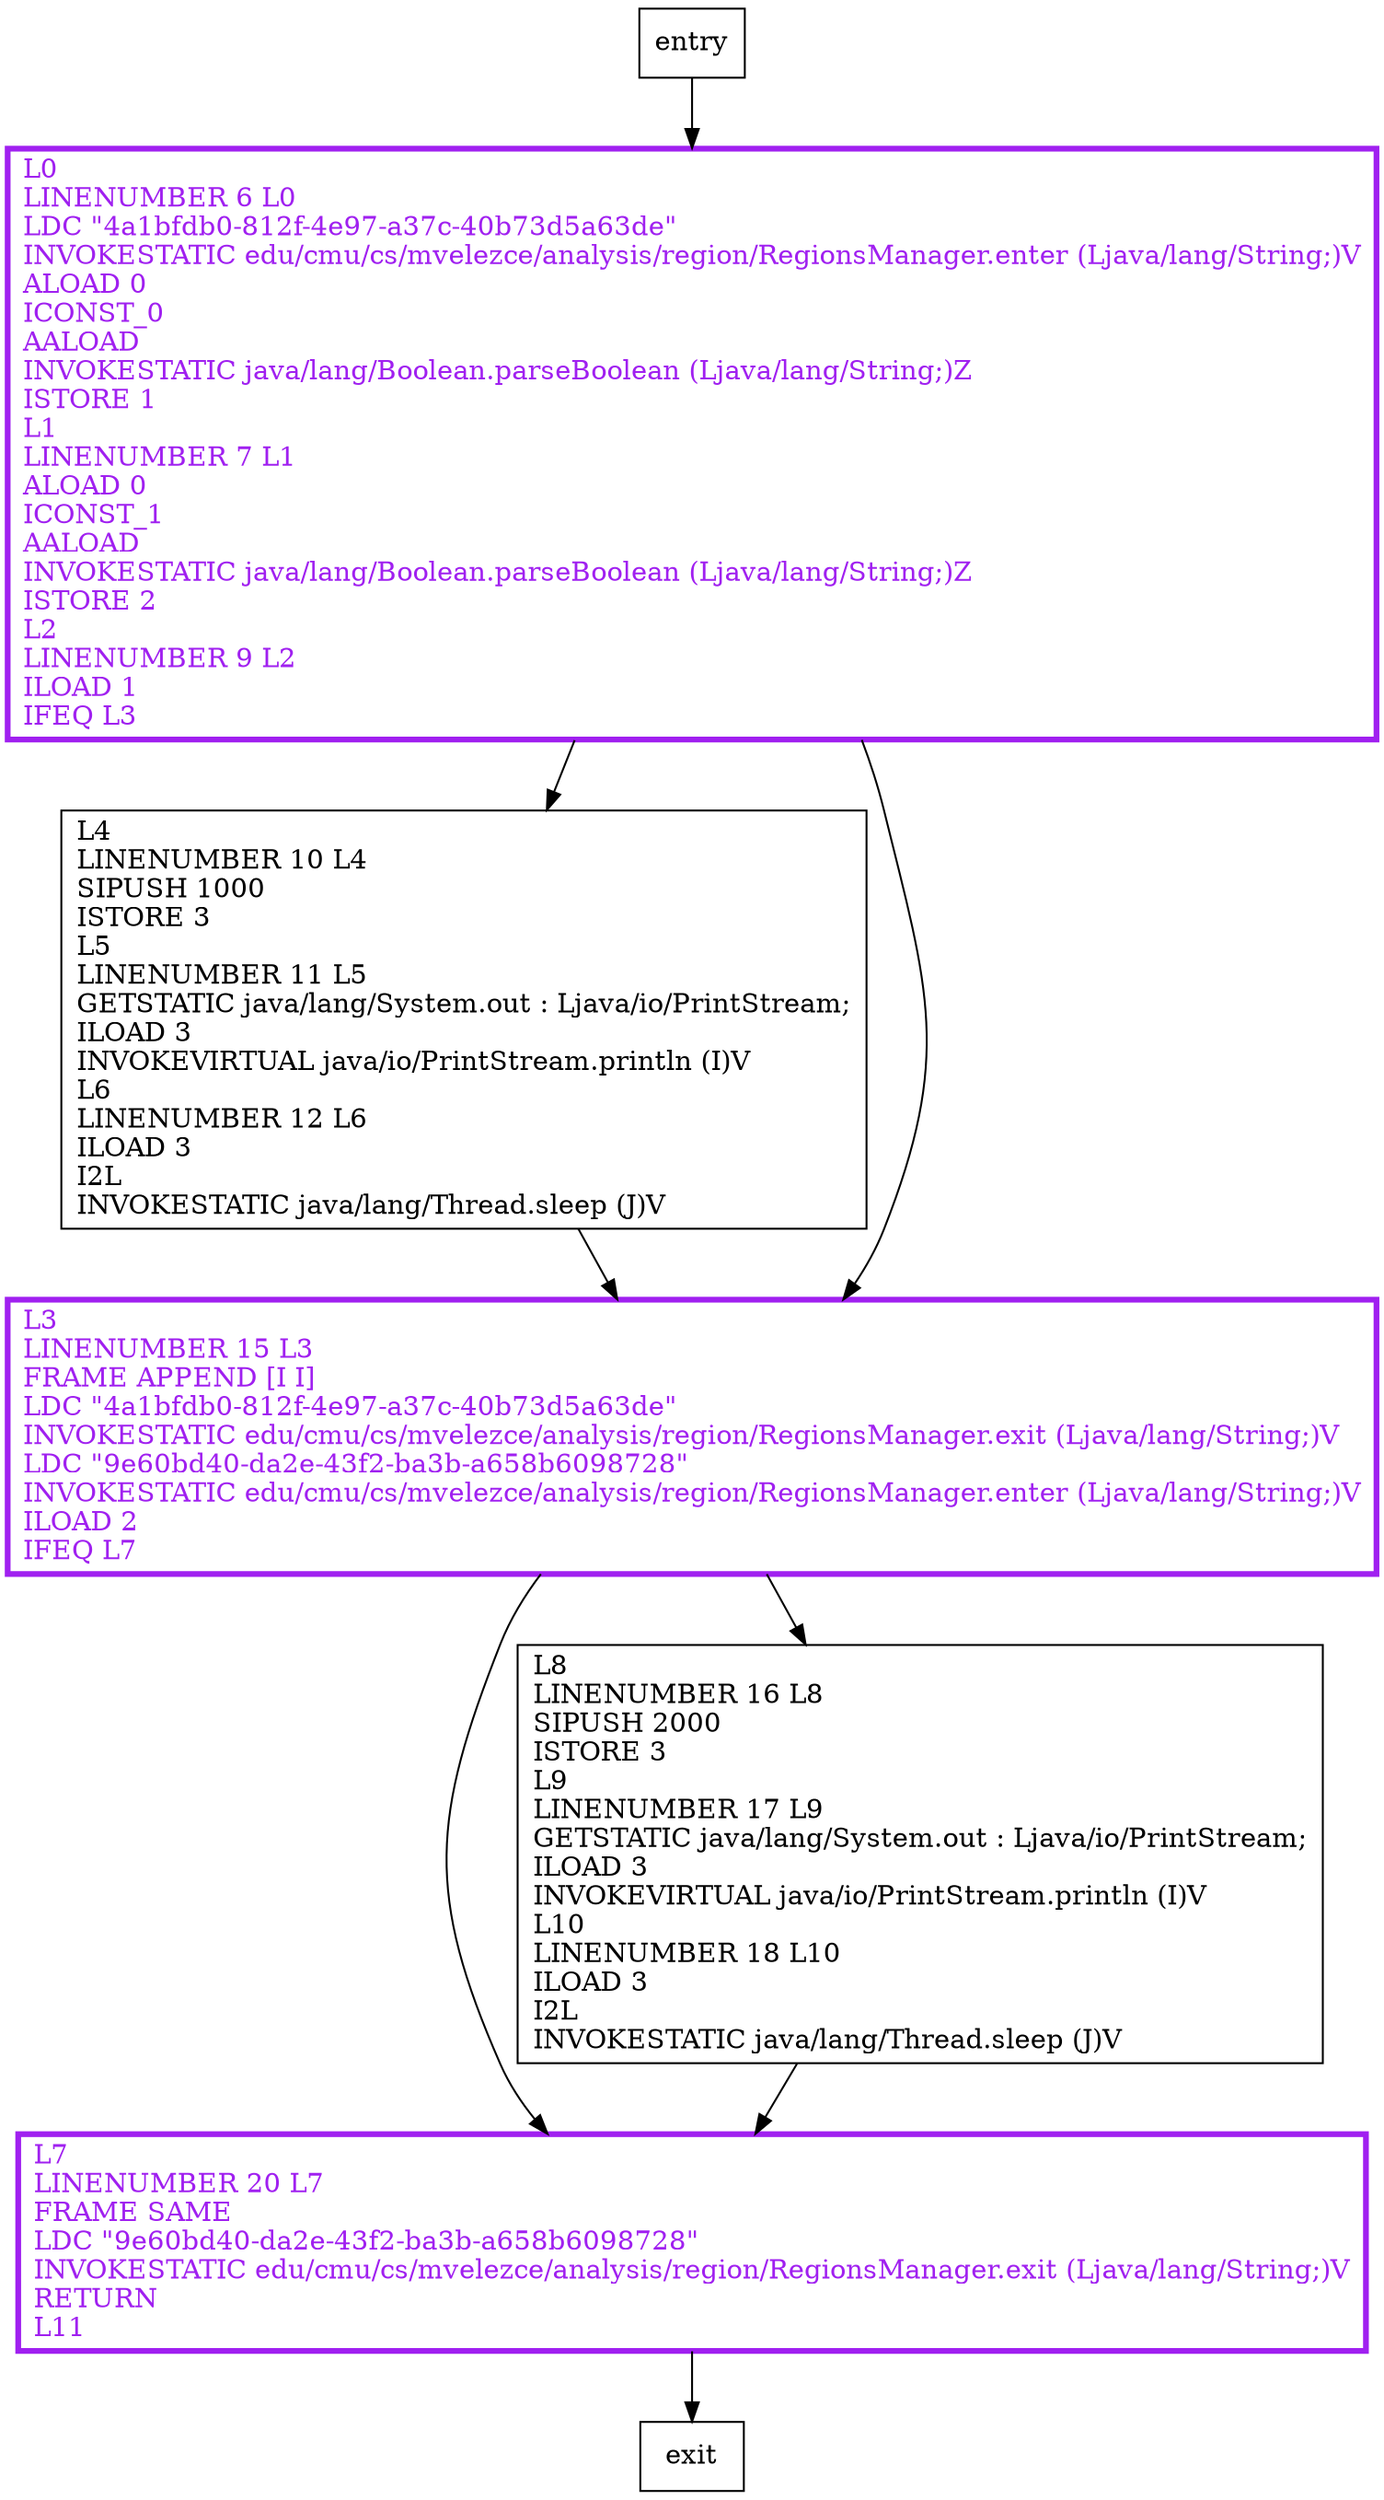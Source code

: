 digraph main {
node [shape=record];
701747451 [label="L4\lLINENUMBER 10 L4\lSIPUSH 1000\lISTORE 3\lL5\lLINENUMBER 11 L5\lGETSTATIC java/lang/System.out : Ljava/io/PrintStream;\lILOAD 3\lINVOKEVIRTUAL java/io/PrintStream.println (I)V\lL6\lLINENUMBER 12 L6\lILOAD 3\lI2L\lINVOKESTATIC java/lang/Thread.sleep (J)V\l"];
1554132505 [label="L3\lLINENUMBER 15 L3\lFRAME APPEND [I I]\lLDC \"4a1bfdb0-812f-4e97-a37c-40b73d5a63de\"\lINVOKESTATIC edu/cmu/cs/mvelezce/analysis/region/RegionsManager.exit (Ljava/lang/String;)V\lLDC \"9e60bd40-da2e-43f2-ba3b-a658b6098728\"\lINVOKESTATIC edu/cmu/cs/mvelezce/analysis/region/RegionsManager.enter (Ljava/lang/String;)V\lILOAD 2\lIFEQ L7\l"];
1895322165 [label="L7\lLINENUMBER 20 L7\lFRAME SAME\lLDC \"9e60bd40-da2e-43f2-ba3b-a658b6098728\"\lINVOKESTATIC edu/cmu/cs/mvelezce/analysis/region/RegionsManager.exit (Ljava/lang/String;)V\lRETURN\lL11\l"];
833308761 [label="L0\lLINENUMBER 6 L0\lLDC \"4a1bfdb0-812f-4e97-a37c-40b73d5a63de\"\lINVOKESTATIC edu/cmu/cs/mvelezce/analysis/region/RegionsManager.enter (Ljava/lang/String;)V\lALOAD 0\lICONST_0\lAALOAD\lINVOKESTATIC java/lang/Boolean.parseBoolean (Ljava/lang/String;)Z\lISTORE 1\lL1\lLINENUMBER 7 L1\lALOAD 0\lICONST_1\lAALOAD\lINVOKESTATIC java/lang/Boolean.parseBoolean (Ljava/lang/String;)Z\lISTORE 2\lL2\lLINENUMBER 9 L2\lILOAD 1\lIFEQ L3\l"];
469383315 [label="L8\lLINENUMBER 16 L8\lSIPUSH 2000\lISTORE 3\lL9\lLINENUMBER 17 L9\lGETSTATIC java/lang/System.out : Ljava/io/PrintStream;\lILOAD 3\lINVOKEVIRTUAL java/io/PrintStream.println (I)V\lL10\lLINENUMBER 18 L10\lILOAD 3\lI2L\lINVOKESTATIC java/lang/Thread.sleep (J)V\l"];
entry;
exit;
701747451 -> 1554132505;
entry -> 833308761;
1554132505 -> 1895322165;
1554132505 -> 469383315;
1895322165 -> exit;
833308761 -> 701747451;
833308761 -> 1554132505;
469383315 -> 1895322165;
1554132505[fontcolor="purple", penwidth=3, color="purple"];
1895322165[fontcolor="purple", penwidth=3, color="purple"];
833308761[fontcolor="purple", penwidth=3, color="purple"];
}
